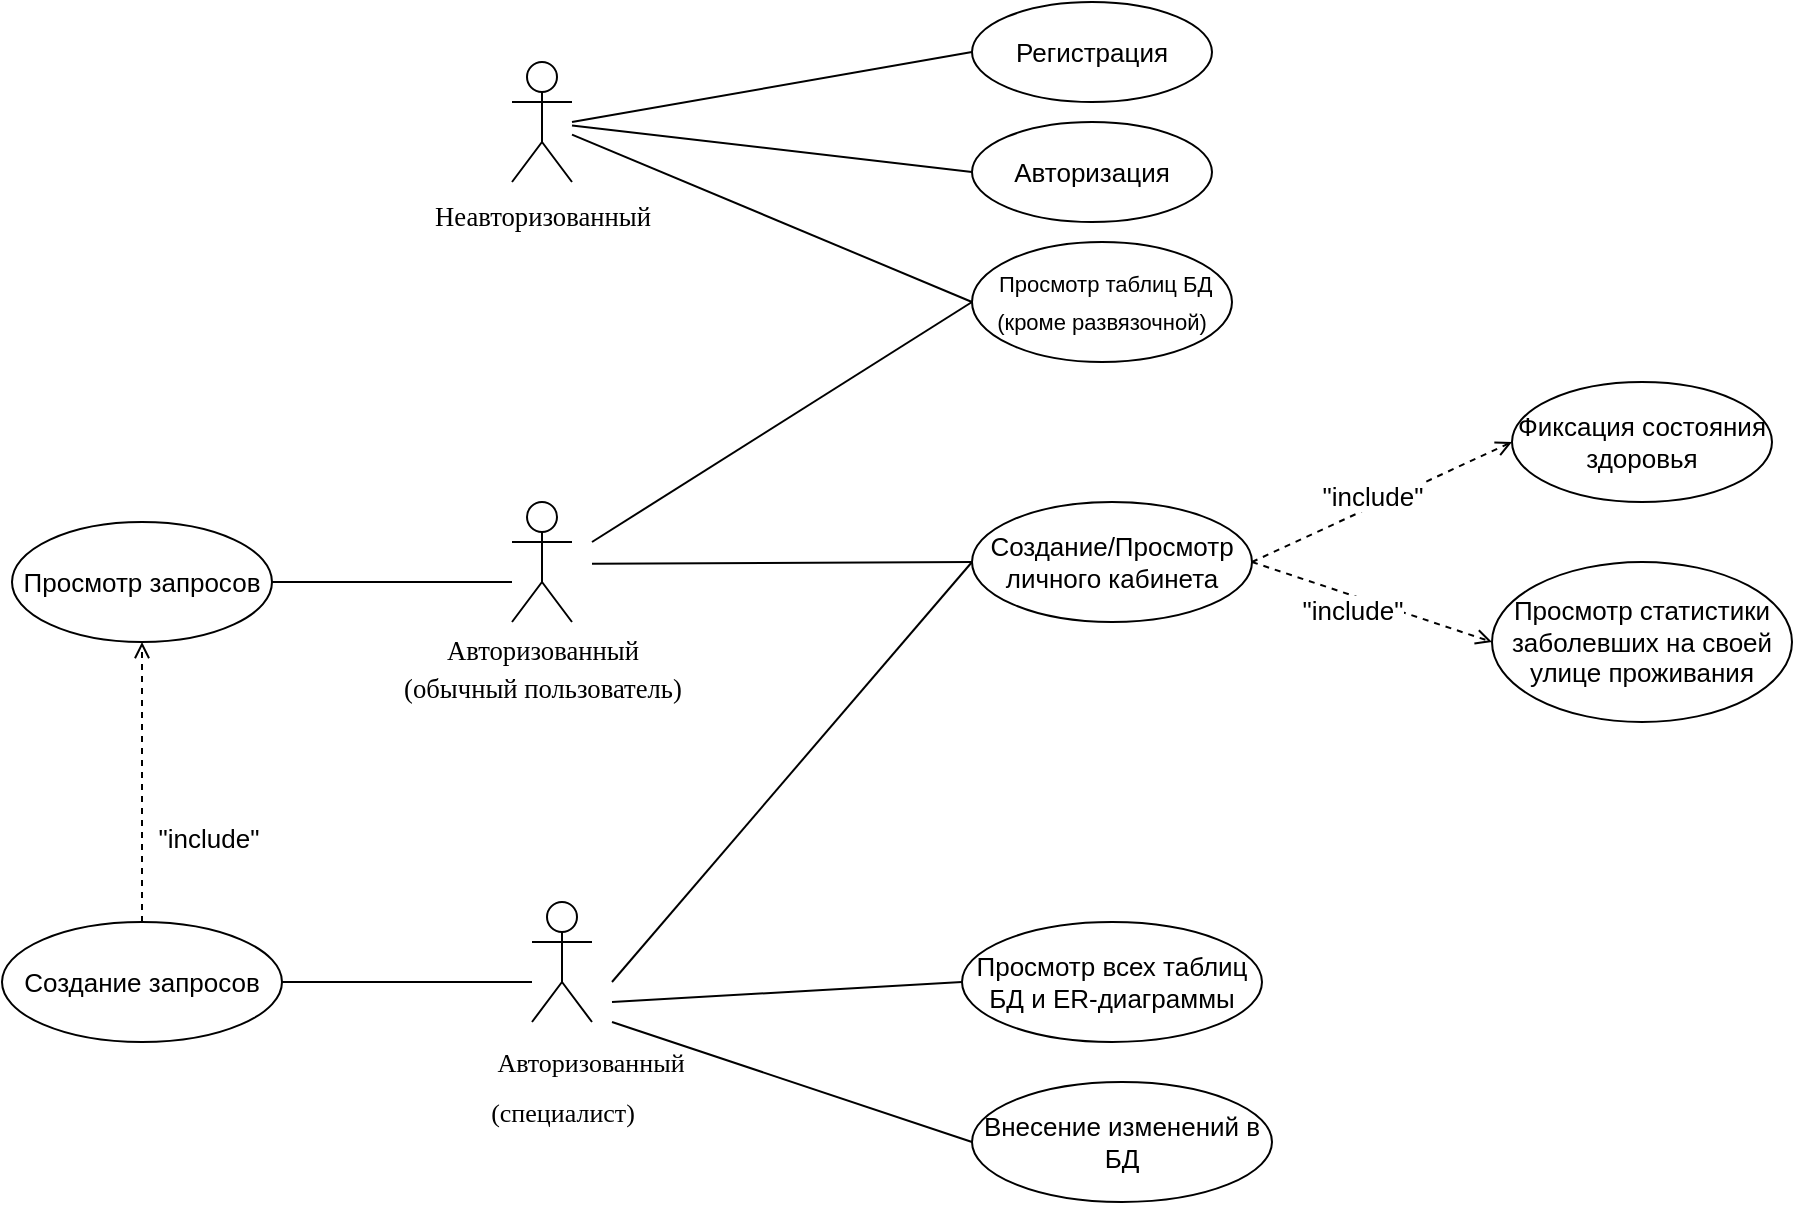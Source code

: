 <mxfile version="15.5.9" type="device"><diagram id="osi7OH8ObkUwHAoTdVre" name="Page-1"><mxGraphModel dx="2033" dy="727" grid="1" gridSize="10" guides="1" tooltips="1" connect="1" arrows="1" fold="1" page="1" pageScale="1" pageWidth="827" pageHeight="1169" math="0" shadow="0"><root><mxCell id="0"/><mxCell id="1" parent="0"/><mxCell id="30GxtH21Q-TQqUOLnulj-1" value="&lt;span style=&quot;font-size: 10pt ; font-family: &amp;#34;times new roman&amp;#34; , serif&quot;&gt;Неавторизованный&lt;/span&gt;&lt;span style=&quot;font-size: medium&quot;&gt;&lt;/span&gt;" style="shape=umlActor;verticalLabelPosition=bottom;verticalAlign=top;html=1;outlineConnect=0;" vertex="1" parent="1"><mxGeometry x="150" y="80" width="30" height="60" as="geometry"/></mxCell><mxCell id="30GxtH21Q-TQqUOLnulj-2" value="&lt;span style=&quot;font-size: 10pt ; font-family: &amp;#34;times new roman&amp;#34; , serif&quot;&gt;Авторизованный &lt;br&gt;(обычный пользователь)&lt;/span&gt;&lt;span style=&quot;font-size: medium&quot;&gt;&lt;/span&gt;" style="shape=umlActor;verticalLabelPosition=bottom;verticalAlign=top;html=1;outlineConnect=0;" vertex="1" parent="1"><mxGeometry x="150" y="300" width="30" height="60" as="geometry"/></mxCell><mxCell id="30GxtH21Q-TQqUOLnulj-3" value="&lt;p class=&quot;a&quot; style=&quot;margin: 0cm ; text-align: justify ; text-indent: 21pt ; line-height: 28px ; font-family: &amp;#34;times new roman&amp;#34; , serif ; font-size: 13px&quot;&gt;&lt;font style=&quot;font-size: 13px&quot;&gt;Авторизованный&lt;/font&gt;&lt;/p&gt;&lt;span style=&quot;font-family: &amp;#34;times new roman&amp;#34; , serif ; font-size: 13px&quot;&gt;&lt;font style=&quot;font-size: 13px&quot;&gt;(специалист)&lt;/font&gt;&lt;/span&gt;&lt;span style=&quot;font-size: medium&quot;&gt;&lt;/span&gt;" style="shape=umlActor;verticalLabelPosition=bottom;verticalAlign=top;html=1;outlineConnect=0;" vertex="1" parent="1"><mxGeometry x="160" y="500" width="30" height="60" as="geometry"/></mxCell><mxCell id="30GxtH21Q-TQqUOLnulj-6" value="Регистрация" style="ellipse;whiteSpace=wrap;html=1;fontSize=13;" vertex="1" parent="1"><mxGeometry x="380" y="50" width="120" height="50" as="geometry"/></mxCell><mxCell id="30GxtH21Q-TQqUOLnulj-8" value="Авторизация" style="ellipse;whiteSpace=wrap;html=1;fontSize=13;" vertex="1" parent="1"><mxGeometry x="380" y="110" width="120" height="50" as="geometry"/></mxCell><mxCell id="30GxtH21Q-TQqUOLnulj-11" value="" style="endArrow=none;html=1;rounded=0;fontSize=13;entryX=0;entryY=0.5;entryDx=0;entryDy=0;" edge="1" parent="1" source="30GxtH21Q-TQqUOLnulj-1" target="30GxtH21Q-TQqUOLnulj-8"><mxGeometry width="50" height="50" relative="1" as="geometry"><mxPoint x="180" y="110" as="sourcePoint"/><mxPoint x="440" y="240" as="targetPoint"/></mxGeometry></mxCell><mxCell id="30GxtH21Q-TQqUOLnulj-12" value="" style="endArrow=none;html=1;rounded=0;fontSize=13;entryX=0;entryY=0.5;entryDx=0;entryDy=0;" edge="1" parent="1" target="30GxtH21Q-TQqUOLnulj-6"><mxGeometry width="50" height="50" relative="1" as="geometry"><mxPoint x="180" y="110" as="sourcePoint"/><mxPoint x="390" y="185" as="targetPoint"/></mxGeometry></mxCell><mxCell id="30GxtH21Q-TQqUOLnulj-13" value="&amp;nbsp;&lt;span style=&quot;font-size: 11px&quot;&gt;Просмотр таблиц&amp;nbsp;БД&lt;br&gt;(кроме развязочной)&lt;/span&gt;&lt;span style=&quot;font-size: medium&quot;&gt;&lt;/span&gt;" style="ellipse;whiteSpace=wrap;html=1;fontSize=13;" vertex="1" parent="1"><mxGeometry x="380" y="170" width="130" height="60" as="geometry"/></mxCell><mxCell id="30GxtH21Q-TQqUOLnulj-14" value="" style="endArrow=none;html=1;rounded=0;fontSize=13;entryX=0;entryY=0.5;entryDx=0;entryDy=0;" edge="1" parent="1" source="30GxtH21Q-TQqUOLnulj-1" target="30GxtH21Q-TQqUOLnulj-13"><mxGeometry width="50" height="50" relative="1" as="geometry"><mxPoint x="190" y="121.744" as="sourcePoint"/><mxPoint x="390" y="145" as="targetPoint"/></mxGeometry></mxCell><mxCell id="30GxtH21Q-TQqUOLnulj-15" value="" style="endArrow=none;html=1;rounded=0;fontSize=13;" edge="1" parent="1"><mxGeometry width="50" height="50" relative="1" as="geometry"><mxPoint x="190" y="320" as="sourcePoint"/><mxPoint x="380" y="200" as="targetPoint"/></mxGeometry></mxCell><mxCell id="30GxtH21Q-TQqUOLnulj-17" value="Создание/Просмотр личного кабинета" style="ellipse;whiteSpace=wrap;html=1;fontSize=13;" vertex="1" parent="1"><mxGeometry x="380" y="300" width="140" height="60" as="geometry"/></mxCell><mxCell id="30GxtH21Q-TQqUOLnulj-18" value="" style="endArrow=none;html=1;rounded=0;fontSize=13;entryX=0;entryY=0.5;entryDx=0;entryDy=0;" edge="1" parent="1" target="30GxtH21Q-TQqUOLnulj-17"><mxGeometry width="50" height="50" relative="1" as="geometry"><mxPoint x="190" y="330.93" as="sourcePoint"/><mxPoint x="390" y="210" as="targetPoint"/></mxGeometry></mxCell><mxCell id="30GxtH21Q-TQqUOLnulj-19" value="Просмотр запросов" style="ellipse;whiteSpace=wrap;html=1;fontSize=13;" vertex="1" parent="1"><mxGeometry x="-100" y="310" width="130" height="60" as="geometry"/></mxCell><mxCell id="30GxtH21Q-TQqUOLnulj-21" value="Фиксация состояния здоровья" style="ellipse;whiteSpace=wrap;html=1;fontSize=13;" vertex="1" parent="1"><mxGeometry x="650" y="240" width="130" height="60" as="geometry"/></mxCell><mxCell id="30GxtH21Q-TQqUOLnulj-22" value="" style="endArrow=open;html=1;rounded=0;fontSize=13;entryX=0;entryY=0.5;entryDx=0;entryDy=0;exitX=1;exitY=0.5;exitDx=0;exitDy=0;endFill=0;dashed=1;" edge="1" parent="1" source="30GxtH21Q-TQqUOLnulj-17" target="30GxtH21Q-TQqUOLnulj-21"><mxGeometry width="50" height="50" relative="1" as="geometry"><mxPoint x="200" y="340.93" as="sourcePoint"/><mxPoint x="385" y="290" as="targetPoint"/></mxGeometry></mxCell><mxCell id="30GxtH21Q-TQqUOLnulj-23" value="&quot;include&quot;" style="edgeLabel;html=1;align=center;verticalAlign=middle;resizable=0;points=[];fontSize=13;fontFamily=Helvetica;" vertex="1" connectable="0" parent="30GxtH21Q-TQqUOLnulj-22"><mxGeometry x="-0.462" y="-3" relative="1" as="geometry"><mxPoint x="24" y="-20" as="offset"/></mxGeometry></mxCell><mxCell id="30GxtH21Q-TQqUOLnulj-24" value="Просмотр статистики заболевших на своей улице проживания" style="ellipse;whiteSpace=wrap;html=1;fontSize=13;" vertex="1" parent="1"><mxGeometry x="640" y="330" width="150" height="80" as="geometry"/></mxCell><mxCell id="30GxtH21Q-TQqUOLnulj-25" value="" style="endArrow=open;html=1;rounded=0;fontSize=13;entryX=0;entryY=0.5;entryDx=0;entryDy=0;exitX=1;exitY=0.5;exitDx=0;exitDy=0;endFill=0;dashed=1;" edge="1" parent="1" source="30GxtH21Q-TQqUOLnulj-17" target="30GxtH21Q-TQqUOLnulj-24"><mxGeometry width="50" height="50" relative="1" as="geometry"><mxPoint x="510.0" y="291.96" as="sourcePoint"/><mxPoint x="567.1" y="468.04" as="targetPoint"/></mxGeometry></mxCell><mxCell id="30GxtH21Q-TQqUOLnulj-26" value="&quot;include&quot;" style="edgeLabel;html=1;align=center;verticalAlign=middle;resizable=0;points=[];fontSize=13;fontFamily=Helvetica;" vertex="1" connectable="0" parent="30GxtH21Q-TQqUOLnulj-25"><mxGeometry x="-0.462" y="-3" relative="1" as="geometry"><mxPoint x="18" y="10" as="offset"/></mxGeometry></mxCell><mxCell id="30GxtH21Q-TQqUOLnulj-27" value="Создание запросов" style="ellipse;whiteSpace=wrap;html=1;fontSize=13;" vertex="1" parent="1"><mxGeometry x="-105" y="510" width="140" height="60" as="geometry"/></mxCell><mxCell id="30GxtH21Q-TQqUOLnulj-28" value="" style="endArrow=none;html=1;rounded=0;fontSize=13;entryX=1;entryY=0.5;entryDx=0;entryDy=0;" edge="1" parent="1" target="30GxtH21Q-TQqUOLnulj-19"><mxGeometry width="50" height="50" relative="1" as="geometry"><mxPoint x="150" y="340" as="sourcePoint"/><mxPoint x="385" y="290" as="targetPoint"/></mxGeometry></mxCell><mxCell id="30GxtH21Q-TQqUOLnulj-29" value="" style="endArrow=none;html=1;rounded=0;fontSize=13;entryX=1;entryY=0.5;entryDx=0;entryDy=0;" edge="1" parent="1" target="30GxtH21Q-TQqUOLnulj-27"><mxGeometry width="50" height="50" relative="1" as="geometry"><mxPoint x="160" y="540" as="sourcePoint"/><mxPoint x="390" y="425" as="targetPoint"/></mxGeometry></mxCell><mxCell id="30GxtH21Q-TQqUOLnulj-30" value="" style="endArrow=open;html=1;rounded=0;fontSize=13;entryX=0.5;entryY=1;entryDx=0;entryDy=0;exitX=0.5;exitY=0;exitDx=0;exitDy=0;endFill=0;dashed=1;" edge="1" parent="1" source="30GxtH21Q-TQqUOLnulj-27" target="30GxtH21Q-TQqUOLnulj-19"><mxGeometry width="50" height="50" relative="1" as="geometry"><mxPoint x="520" y="301.96" as="sourcePoint"/><mxPoint x="650" y="380" as="targetPoint"/></mxGeometry></mxCell><mxCell id="30GxtH21Q-TQqUOLnulj-31" value="&quot;include&quot;" style="edgeLabel;html=1;align=center;verticalAlign=middle;resizable=0;points=[];fontSize=13;fontFamily=Helvetica;" vertex="1" connectable="0" parent="30GxtH21Q-TQqUOLnulj-30"><mxGeometry x="-0.462" y="-3" relative="1" as="geometry"><mxPoint x="30" y="-5" as="offset"/></mxGeometry></mxCell><mxCell id="30GxtH21Q-TQqUOLnulj-32" value="" style="endArrow=none;html=1;rounded=0;fontSize=13;entryX=0;entryY=0.5;entryDx=0;entryDy=0;" edge="1" parent="1" target="30GxtH21Q-TQqUOLnulj-17"><mxGeometry width="50" height="50" relative="1" as="geometry"><mxPoint x="200" y="540" as="sourcePoint"/><mxPoint x="-100" y="560" as="targetPoint"/></mxGeometry></mxCell><mxCell id="30GxtH21Q-TQqUOLnulj-34" value="Просмотр всех таблиц БД и ER-диаграммы" style="ellipse;whiteSpace=wrap;html=1;fontSize=13;" vertex="1" parent="1"><mxGeometry x="375" y="510" width="150" height="60" as="geometry"/></mxCell><mxCell id="30GxtH21Q-TQqUOLnulj-35" value="" style="endArrow=none;html=1;rounded=0;fontSize=13;entryX=0;entryY=0.5;entryDx=0;entryDy=0;" edge="1" parent="1" target="30GxtH21Q-TQqUOLnulj-34"><mxGeometry width="50" height="50" relative="1" as="geometry"><mxPoint x="200" y="550" as="sourcePoint"/><mxPoint x="385" y="360" as="targetPoint"/></mxGeometry></mxCell><mxCell id="30GxtH21Q-TQqUOLnulj-36" value="Внесение изменений в БД" style="ellipse;whiteSpace=wrap;html=1;fontSize=13;" vertex="1" parent="1"><mxGeometry x="380" y="590" width="150" height="60" as="geometry"/></mxCell><mxCell id="30GxtH21Q-TQqUOLnulj-37" value="" style="endArrow=none;html=1;rounded=0;fontSize=13;entryX=0;entryY=0.5;entryDx=0;entryDy=0;" edge="1" parent="1" target="30GxtH21Q-TQqUOLnulj-36"><mxGeometry width="50" height="50" relative="1" as="geometry"><mxPoint x="200" y="560" as="sourcePoint"/><mxPoint x="385" y="550" as="targetPoint"/></mxGeometry></mxCell></root></mxGraphModel></diagram></mxfile>